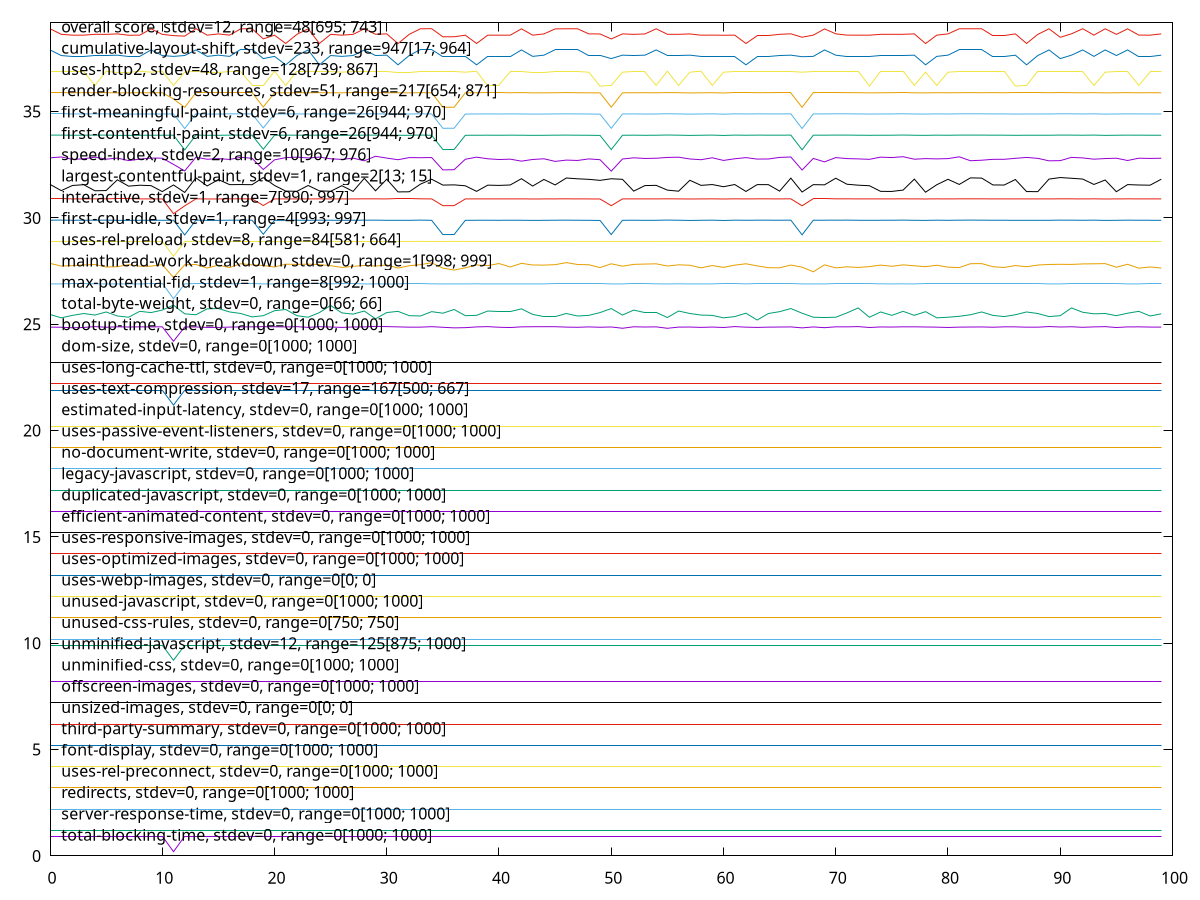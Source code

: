 $_totalBlockingTime <<EOF
0.8999999999999999
0.8999999999999999
0.8999999999999999
0.8999999999999999
0.8999999999999999
0.8999999999999999
0.8999999999999999
0.8999999999999999
0.8999999999999999
0.8999999999999999
0.8999999999999999
0.2
0.8999999999999999
0.8999999999999999
0.8999999999999999
0.8999999999999999
0.8999999999999999
0.8999999999999999
0.8999999999999999
0.8999999999999999
0.8999999999999999
0.8999999999999999
0.8999999999999999
0.8999999999999999
0.8999999999999999
0.8999999999999999
0.8999999999999999
0.8999999999999999
0.8999999999999999
0.8999999999999999
0.8999999999999999
0.8999999999999999
0.8999999999999999
0.8999999999999999
0.8999999999999999
0.8999999999999999
0.8999999999999999
0.8999999999999999
0.8999999999999999
0.8999999999999999
0.8999999999999999
0.8999999999999999
0.8999999999999999
0.8999999999999999
0.8999999999999999
0.8999999999999999
0.8999999999999999
0.8999999999999999
0.8999999999999999
0.8999999999999999
0.8999999999999999
0.8999999999999999
0.8999999999999999
0.8999999999999999
0.8999999999999999
0.8999999999999999
0.8999999999999999
0.8999999999999999
0.8999999999999999
0.8999999999999999
0.8999999999999999
0.8999999999999999
0.8999999999999999
0.8999999999999999
0.8999999999999999
0.8999999999999999
0.8999999999999999
0.8999999999999999
0.8999999999999999
0.8999999999999999
0.8999999999999999
0.8999999999999999
0.8999999999999999
0.8999999999999999
0.8999999999999999
0.8999999999999999
0.8999999999999999
0.8999999999999999
0.8999999999999999
0.8999999999999999
0.8999999999999999
0.8999999999999999
0.8999999999999999
0.8999999999999999
0.8999999999999999
0.8999999999999999
0.8999999999999999
0.8999999999999999
0.8999999999999999
0.8999999999999999
0.8999999999999999
0.8999999999999999
0.8999999999999999
0.8999999999999999
0.8999999999999999
0.8999999999999999
0.8999999999999999
0.8999999999999999
0.8999999999999999
0.8999999999999999
EOF
$_serverResponseTime <<EOF
1.2
1.2
1.2
1.2
1.2
1.2
1.2
1.2
1.2
1.2
1.2
1.2
1.2
1.2
1.2
1.2
1.2
1.2
1.2
1.2
1.2
1.2
1.2
1.2
1.2
1.2
1.2
1.2
1.2
1.2
1.2
1.2
1.2
1.2
1.2
1.2
1.2
1.2
1.2
1.2
1.2
1.2
1.2
1.2
1.2
1.2
1.2
1.2
1.2
1.2
1.2
1.2
1.2
1.2
1.2
1.2
1.2
1.2
1.2
1.2
1.2
1.2
1.2
1.2
1.2
1.2
1.2
1.2
1.2
1.2
1.2
1.2
1.2
1.2
1.2
1.2
1.2
1.2
1.2
1.2
1.2
1.2
1.2
1.2
1.2
1.2
1.2
1.2
1.2
1.2
1.2
1.2
1.2
1.2
1.2
1.2
1.2
1.2
1.2
1.2
EOF
$_redirects <<EOF
2.2
2.2
2.2
2.2
2.2
2.2
2.2
2.2
2.2
2.2
2.2
2.2
2.2
2.2
2.2
2.2
2.2
2.2
2.2
2.2
2.2
2.2
2.2
2.2
2.2
2.2
2.2
2.2
2.2
2.2
2.2
2.2
2.2
2.2
2.2
2.2
2.2
2.2
2.2
2.2
2.2
2.2
2.2
2.2
2.2
2.2
2.2
2.2
2.2
2.2
2.2
2.2
2.2
2.2
2.2
2.2
2.2
2.2
2.2
2.2
2.2
2.2
2.2
2.2
2.2
2.2
2.2
2.2
2.2
2.2
2.2
2.2
2.2
2.2
2.2
2.2
2.2
2.2
2.2
2.2
2.2
2.2
2.2
2.2
2.2
2.2
2.2
2.2
2.2
2.2
2.2
2.2
2.2
2.2
2.2
2.2
2.2
2.2
2.2
2.2
EOF
$_usesRelPreconnect <<EOF
3.2
3.2
3.2
3.2
3.2
3.2
3.2
3.2
3.2
3.2
3.2
3.2
3.2
3.2
3.2
3.2
3.2
3.2
3.2
3.2
3.2
3.2
3.2
3.2
3.2
3.2
3.2
3.2
3.2
3.2
3.2
3.2
3.2
3.2
3.2
3.2
3.2
3.2
3.2
3.2
3.2
3.2
3.2
3.2
3.2
3.2
3.2
3.2
3.2
3.2
3.2
3.2
3.2
3.2
3.2
3.2
3.2
3.2
3.2
3.2
3.2
3.2
3.2
3.2
3.2
3.2
3.2
3.2
3.2
3.2
3.2
3.2
3.2
3.2
3.2
3.2
3.2
3.2
3.2
3.2
3.2
3.2
3.2
3.2
3.2
3.2
3.2
3.2
3.2
3.2
3.2
3.2
3.2
3.2
3.2
3.2
3.2
3.2
3.2
3.2
EOF
$_fontDisplay <<EOF
4.2
4.2
4.2
4.2
4.2
4.2
4.2
4.2
4.2
4.2
4.2
4.2
4.2
4.2
4.2
4.2
4.2
4.2
4.2
4.2
4.2
4.2
4.2
4.2
4.2
4.2
4.2
4.2
4.2
4.2
4.2
4.2
4.2
4.2
4.2
4.2
4.2
4.2
4.2
4.2
4.2
4.2
4.2
4.2
4.2
4.2
4.2
4.2
4.2
4.2
4.2
4.2
4.2
4.2
4.2
4.2
4.2
4.2
4.2
4.2
4.2
4.2
4.2
4.2
4.2
4.2
4.2
4.2
4.2
4.2
4.2
4.2
4.2
4.2
4.2
4.2
4.2
4.2
4.2
4.2
4.2
4.2
4.2
4.2
4.2
4.2
4.2
4.2
4.2
4.2
4.2
4.2
4.2
4.2
4.2
4.2
4.2
4.2
4.2
4.2
EOF
$_thirdPartySummary <<EOF
5.2
5.2
5.2
5.2
5.2
5.2
5.2
5.2
5.2
5.2
5.2
5.2
5.2
5.2
5.2
5.2
5.2
5.2
5.2
5.2
5.2
5.2
5.2
5.2
5.2
5.2
5.2
5.2
5.2
5.2
5.2
5.2
5.2
5.2
5.2
5.2
5.2
5.2
5.2
5.2
5.2
5.2
5.2
5.2
5.2
5.2
5.2
5.2
5.2
5.2
5.2
5.2
5.2
5.2
5.2
5.2
5.2
5.2
5.2
5.2
5.2
5.2
5.2
5.2
5.2
5.2
5.2
5.2
5.2
5.2
5.2
5.2
5.2
5.2
5.2
5.2
5.2
5.2
5.2
5.2
5.2
5.2
5.2
5.2
5.2
5.2
5.2
5.2
5.2
5.2
5.2
5.2
5.2
5.2
5.2
5.2
5.2
5.2
5.2
5.2
EOF
$_unsizedImages <<EOF
6.2
6.2
6.2
6.2
6.2
6.2
6.2
6.2
6.2
6.2
6.2
6.2
6.2
6.2
6.2
6.2
6.2
6.2
6.2
6.2
6.2
6.2
6.2
6.2
6.2
6.2
6.2
6.2
6.2
6.2
6.2
6.2
6.2
6.2
6.2
6.2
6.2
6.2
6.2
6.2
6.2
6.2
6.2
6.2
6.2
6.2
6.2
6.2
6.2
6.2
6.2
6.2
6.2
6.2
6.2
6.2
6.2
6.2
6.2
6.2
6.2
6.2
6.2
6.2
6.2
6.2
6.2
6.2
6.2
6.2
6.2
6.2
6.2
6.2
6.2
6.2
6.2
6.2
6.2
6.2
6.2
6.2
6.2
6.2
6.2
6.2
6.2
6.2
6.2
6.2
6.2
6.2
6.2
6.2
6.2
6.2
6.2
6.2
6.2
6.2
EOF
$_offscreenImages <<EOF
7.2
7.2
7.2
7.2
7.2
7.2
7.2
7.2
7.2
7.2
7.2
7.2
7.2
7.2
7.2
7.2
7.2
7.2
7.2
7.2
7.2
7.2
7.2
7.2
7.2
7.2
7.2
7.2
7.2
7.2
7.2
7.2
7.2
7.2
7.2
7.2
7.2
7.2
7.2
7.2
7.2
7.2
7.2
7.2
7.2
7.2
7.2
7.2
7.2
7.2
7.2
7.2
7.2
7.2
7.2
7.2
7.2
7.2
7.2
7.2
7.2
7.2
7.2
7.2
7.2
7.2
7.2
7.2
7.2
7.2
7.2
7.2
7.2
7.2
7.2
7.2
7.2
7.2
7.2
7.2
7.2
7.2
7.2
7.2
7.2
7.2
7.2
7.2
7.2
7.2
7.2
7.2
7.2
7.2
7.2
7.2
7.2
7.2
7.2
7.2
EOF
$_unminifiedCss <<EOF
8.2
8.2
8.2
8.2
8.2
8.2
8.2
8.2
8.2
8.2
8.2
8.2
8.2
8.2
8.2
8.2
8.2
8.2
8.2
8.2
8.2
8.2
8.2
8.2
8.2
8.2
8.2
8.2
8.2
8.2
8.2
8.2
8.2
8.2
8.2
8.2
8.2
8.2
8.2
8.2
8.2
8.2
8.2
8.2
8.2
8.2
8.2
8.2
8.2
8.2
8.2
8.2
8.2
8.2
8.2
8.2
8.2
8.2
8.2
8.2
8.2
8.2
8.2
8.2
8.2
8.2
8.2
8.2
8.2
8.2
8.2
8.2
8.2
8.2
8.2
8.2
8.2
8.2
8.2
8.2
8.2
8.2
8.2
8.2
8.2
8.2
8.2
8.2
8.2
8.2
8.2
8.2
8.2
8.2
8.2
8.2
8.2
8.2
8.2
8.2
EOF
$_unminifiedJavascript <<EOF
9.899999999999999
9.899999999999999
9.899999999999999
9.899999999999999
9.899999999999999
9.899999999999999
9.899999999999999
9.899999999999999
9.899999999999999
9.899999999999999
9.899999999999999
9.2
9.899999999999999
9.899999999999999
9.899999999999999
9.899999999999999
9.899999999999999
9.899999999999999
9.899999999999999
9.899999999999999
9.899999999999999
9.899999999999999
9.899999999999999
9.899999999999999
9.899999999999999
9.899999999999999
9.899999999999999
9.899999999999999
9.899999999999999
9.899999999999999
9.899999999999999
9.899999999999999
9.899999999999999
9.899999999999999
9.899999999999999
9.899999999999999
9.899999999999999
9.899999999999999
9.899999999999999
9.899999999999999
9.899999999999999
9.899999999999999
9.899999999999999
9.899999999999999
9.899999999999999
9.899999999999999
9.899999999999999
9.899999999999999
9.899999999999999
9.899999999999999
9.899999999999999
9.899999999999999
9.899999999999999
9.899999999999999
9.899999999999999
9.899999999999999
9.899999999999999
9.899999999999999
9.899999999999999
9.899999999999999
9.899999999999999
9.899999999999999
9.899999999999999
9.899999999999999
9.899999999999999
9.899999999999999
9.899999999999999
9.899999999999999
9.899999999999999
9.899999999999999
9.899999999999999
9.899999999999999
9.899999999999999
9.899999999999999
9.899999999999999
9.899999999999999
9.899999999999999
9.899999999999999
9.899999999999999
9.899999999999999
9.899999999999999
9.899999999999999
9.899999999999999
9.899999999999999
9.899999999999999
9.899999999999999
9.899999999999999
9.899999999999999
9.899999999999999
9.899999999999999
9.899999999999999
9.899999999999999
9.899999999999999
9.899999999999999
9.899999999999999
9.899999999999999
9.899999999999999
9.899999999999999
9.899999999999999
9.899999999999999
EOF
$_unusedCssRules <<EOF
10.2
10.2
10.2
10.2
10.2
10.2
10.2
10.2
10.2
10.2
10.2
10.2
10.2
10.2
10.2
10.2
10.2
10.2
10.2
10.2
10.2
10.2
10.2
10.2
10.2
10.2
10.2
10.2
10.2
10.2
10.2
10.2
10.2
10.2
10.2
10.2
10.2
10.2
10.2
10.2
10.2
10.2
10.2
10.2
10.2
10.2
10.2
10.2
10.2
10.2
10.2
10.2
10.2
10.2
10.2
10.2
10.2
10.2
10.2
10.2
10.2
10.2
10.2
10.2
10.2
10.2
10.2
10.2
10.2
10.2
10.2
10.2
10.2
10.2
10.2
10.2
10.2
10.2
10.2
10.2
10.2
10.2
10.2
10.2
10.2
10.2
10.2
10.2
10.2
10.2
10.2
10.2
10.2
10.2
10.2
10.2
10.2
10.2
10.2
10.2
EOF
$_unusedJavascript <<EOF
11.2
11.2
11.2
11.2
11.2
11.2
11.2
11.2
11.2
11.2
11.2
11.2
11.2
11.2
11.2
11.2
11.2
11.2
11.2
11.2
11.2
11.2
11.2
11.2
11.2
11.2
11.2
11.2
11.2
11.2
11.2
11.2
11.2
11.2
11.2
11.2
11.2
11.2
11.2
11.2
11.2
11.2
11.2
11.2
11.2
11.2
11.2
11.2
11.2
11.2
11.2
11.2
11.2
11.2
11.2
11.2
11.2
11.2
11.2
11.2
11.2
11.2
11.2
11.2
11.2
11.2
11.2
11.2
11.2
11.2
11.2
11.2
11.2
11.2
11.2
11.2
11.2
11.2
11.2
11.2
11.2
11.2
11.2
11.2
11.2
11.2
11.2
11.2
11.2
11.2
11.2
11.2
11.2
11.2
11.2
11.2
11.2
11.2
11.2
11.2
EOF
$_usesWebpImages <<EOF
12.2
12.2
12.2
12.2
12.2
12.2
12.2
12.2
12.2
12.2
12.2
12.2
12.2
12.2
12.2
12.2
12.2
12.2
12.2
12.2
12.2
12.2
12.2
12.2
12.2
12.2
12.2
12.2
12.2
12.2
12.2
12.2
12.2
12.2
12.2
12.2
12.2
12.2
12.2
12.2
12.2
12.2
12.2
12.2
12.2
12.2
12.2
12.2
12.2
12.2
12.2
12.2
12.2
12.2
12.2
12.2
12.2
12.2
12.2
12.2
12.2
12.2
12.2
12.2
12.2
12.2
12.2
12.2
12.2
12.2
12.2
12.2
12.2
12.2
12.2
12.2
12.2
12.2
12.2
12.2
12.2
12.2
12.2
12.2
12.2
12.2
12.2
12.2
12.2
12.2
12.2
12.2
12.2
12.2
12.2
12.2
12.2
12.2
12.2
12.2
EOF
$_usesOptimizedImages <<EOF
13.2
13.2
13.2
13.2
13.2
13.2
13.2
13.2
13.2
13.2
13.2
13.2
13.2
13.2
13.2
13.2
13.2
13.2
13.2
13.2
13.2
13.2
13.2
13.2
13.2
13.2
13.2
13.2
13.2
13.2
13.2
13.2
13.2
13.2
13.2
13.2
13.2
13.2
13.2
13.2
13.2
13.2
13.2
13.2
13.2
13.2
13.2
13.2
13.2
13.2
13.2
13.2
13.2
13.2
13.2
13.2
13.2
13.2
13.2
13.2
13.2
13.2
13.2
13.2
13.2
13.2
13.2
13.2
13.2
13.2
13.2
13.2
13.2
13.2
13.2
13.2
13.2
13.2
13.2
13.2
13.2
13.2
13.2
13.2
13.2
13.2
13.2
13.2
13.2
13.2
13.2
13.2
13.2
13.2
13.2
13.2
13.2
13.2
13.2
13.2
EOF
$_usesResponsiveImages <<EOF
14.2
14.2
14.2
14.2
14.2
14.2
14.2
14.2
14.2
14.2
14.2
14.2
14.2
14.2
14.2
14.2
14.2
14.2
14.2
14.2
14.2
14.2
14.2
14.2
14.2
14.2
14.2
14.2
14.2
14.2
14.2
14.2
14.2
14.2
14.2
14.2
14.2
14.2
14.2
14.2
14.2
14.2
14.2
14.2
14.2
14.2
14.2
14.2
14.2
14.2
14.2
14.2
14.2
14.2
14.2
14.2
14.2
14.2
14.2
14.2
14.2
14.2
14.2
14.2
14.2
14.2
14.2
14.2
14.2
14.2
14.2
14.2
14.2
14.2
14.2
14.2
14.2
14.2
14.2
14.2
14.2
14.2
14.2
14.2
14.2
14.2
14.2
14.2
14.2
14.2
14.2
14.2
14.2
14.2
14.2
14.2
14.2
14.2
14.2
14.2
EOF
$_efficientAnimatedContent <<EOF
15.2
15.2
15.2
15.2
15.2
15.2
15.2
15.2
15.2
15.2
15.2
15.2
15.2
15.2
15.2
15.2
15.2
15.2
15.2
15.2
15.2
15.2
15.2
15.2
15.2
15.2
15.2
15.2
15.2
15.2
15.2
15.2
15.2
15.2
15.2
15.2
15.2
15.2
15.2
15.2
15.2
15.2
15.2
15.2
15.2
15.2
15.2
15.2
15.2
15.2
15.2
15.2
15.2
15.2
15.2
15.2
15.2
15.2
15.2
15.2
15.2
15.2
15.2
15.2
15.2
15.2
15.2
15.2
15.2
15.2
15.2
15.2
15.2
15.2
15.2
15.2
15.2
15.2
15.2
15.2
15.2
15.2
15.2
15.2
15.2
15.2
15.2
15.2
15.2
15.2
15.2
15.2
15.2
15.2
15.2
15.2
15.2
15.2
15.2
15.2
EOF
$_duplicatedJavascript <<EOF
16.2
16.2
16.2
16.2
16.2
16.2
16.2
16.2
16.2
16.2
16.2
16.2
16.2
16.2
16.2
16.2
16.2
16.2
16.2
16.2
16.2
16.2
16.2
16.2
16.2
16.2
16.2
16.2
16.2
16.2
16.2
16.2
16.2
16.2
16.2
16.2
16.2
16.2
16.2
16.2
16.2
16.2
16.2
16.2
16.2
16.2
16.2
16.2
16.2
16.2
16.2
16.2
16.2
16.2
16.2
16.2
16.2
16.2
16.2
16.2
16.2
16.2
16.2
16.2
16.2
16.2
16.2
16.2
16.2
16.2
16.2
16.2
16.2
16.2
16.2
16.2
16.2
16.2
16.2
16.2
16.2
16.2
16.2
16.2
16.2
16.2
16.2
16.2
16.2
16.2
16.2
16.2
16.2
16.2
16.2
16.2
16.2
16.2
16.2
16.2
EOF
$_legacyJavascript <<EOF
17.2
17.2
17.2
17.2
17.2
17.2
17.2
17.2
17.2
17.2
17.2
17.2
17.2
17.2
17.2
17.2
17.2
17.2
17.2
17.2
17.2
17.2
17.2
17.2
17.2
17.2
17.2
17.2
17.2
17.2
17.2
17.2
17.2
17.2
17.2
17.2
17.2
17.2
17.2
17.2
17.2
17.2
17.2
17.2
17.2
17.2
17.2
17.2
17.2
17.2
17.2
17.2
17.2
17.2
17.2
17.2
17.2
17.2
17.2
17.2
17.2
17.2
17.2
17.2
17.2
17.2
17.2
17.2
17.2
17.2
17.2
17.2
17.2
17.2
17.2
17.2
17.2
17.2
17.2
17.2
17.2
17.2
17.2
17.2
17.2
17.2
17.2
17.2
17.2
17.2
17.2
17.2
17.2
17.2
17.2
17.2
17.2
17.2
17.2
17.2
EOF
$_noDocumentWrite <<EOF
18.2
18.2
18.2
18.2
18.2
18.2
18.2
18.2
18.2
18.2
18.2
18.2
18.2
18.2
18.2
18.2
18.2
18.2
18.2
18.2
18.2
18.2
18.2
18.2
18.2
18.2
18.2
18.2
18.2
18.2
18.2
18.2
18.2
18.2
18.2
18.2
18.2
18.2
18.2
18.2
18.2
18.2
18.2
18.2
18.2
18.2
18.2
18.2
18.2
18.2
18.2
18.2
18.2
18.2
18.2
18.2
18.2
18.2
18.2
18.2
18.2
18.2
18.2
18.2
18.2
18.2
18.2
18.2
18.2
18.2
18.2
18.2
18.2
18.2
18.2
18.2
18.2
18.2
18.2
18.2
18.2
18.2
18.2
18.2
18.2
18.2
18.2
18.2
18.2
18.2
18.2
18.2
18.2
18.2
18.2
18.2
18.2
18.2
18.2
18.2
EOF
$_usesPassiveEventListeners <<EOF
19.2
19.2
19.2
19.2
19.2
19.2
19.2
19.2
19.2
19.2
19.2
19.2
19.2
19.2
19.2
19.2
19.2
19.2
19.2
19.2
19.2
19.2
19.2
19.2
19.2
19.2
19.2
19.2
19.2
19.2
19.2
19.2
19.2
19.2
19.2
19.2
19.2
19.2
19.2
19.2
19.2
19.2
19.2
19.2
19.2
19.2
19.2
19.2
19.2
19.2
19.2
19.2
19.2
19.2
19.2
19.2
19.2
19.2
19.2
19.2
19.2
19.2
19.2
19.2
19.2
19.2
19.2
19.2
19.2
19.2
19.2
19.2
19.2
19.2
19.2
19.2
19.2
19.2
19.2
19.2
19.2
19.2
19.2
19.2
19.2
19.2
19.2
19.2
19.2
19.2
19.2
19.2
19.2
19.2
19.2
19.2
19.2
19.2
19.2
19.2
EOF
$_estimatedInputLatency <<EOF
20.2
20.2
20.2
20.2
20.2
20.2
20.2
20.2
20.2
20.2
20.2
20.2
20.2
20.2
20.2
20.2
20.2
20.2
20.2
20.2
20.2
20.2
20.2
20.2
20.2
20.2
20.2
20.2
20.2
20.2
20.2
20.2
20.2
20.2
20.2
20.2
20.2
20.2
20.2
20.2
20.2
20.2
20.2
20.2
20.2
20.2
20.2
20.2
20.2
20.2
20.2
20.2
20.2
20.2
20.2
20.2
20.2
20.2
20.2
20.2
20.2
20.2
20.2
20.2
20.2
20.2
20.2
20.2
20.2
20.2
20.2
20.2
20.2
20.2
20.2
20.2
20.2
20.2
20.2
20.2
20.2
20.2
20.2
20.2
20.2
20.2
20.2
20.2
20.2
20.2
20.2
20.2
20.2
20.2
20.2
20.2
20.2
20.2
20.2
20.2
EOF
$_usesTextCompression <<EOF
21.9
21.9
21.9
21.9
21.9
21.9
21.9
21.9
21.9
21.9
21.9
21.2
21.9
21.9
21.9
21.9
21.9
21.9
21.9
21.9
21.9
21.9
21.9
21.9
21.9
21.9
21.9
21.9
21.9
21.9
21.9
21.9
21.9
21.9
21.9
21.9
21.9
21.9
21.9
21.9
21.9
21.9
21.9
21.9
21.9
21.9
21.9
21.9
21.9
21.9
21.9
21.9
21.9
21.9
21.9
21.9
21.9
21.9
21.9
21.9
21.9
21.9
21.9
21.9
21.9
21.9
21.9
21.9
21.9
21.9
21.9
21.9
21.9
21.9
21.9
21.9
21.9
21.9
21.9
21.9
21.9
21.9
21.9
21.9
21.9
21.9
21.9
21.9
21.9
21.9
21.9
21.9
21.9
21.9
21.9
21.9
21.9
21.9
21.9
21.9
EOF
$_usesLongCacheTtl <<EOF
22.2
22.2
22.2
22.2
22.2
22.2
22.2
22.2
22.2
22.2
22.2
22.2
22.2
22.2
22.2
22.2
22.2
22.2
22.2
22.2
22.2
22.2
22.2
22.2
22.2
22.2
22.2
22.2
22.2
22.2
22.2
22.2
22.2
22.2
22.2
22.2
22.2
22.2
22.2
22.2
22.2
22.2
22.2
22.2
22.2
22.2
22.2
22.2
22.2
22.2
22.2
22.2
22.2
22.2
22.2
22.2
22.2
22.2
22.2
22.2
22.2
22.2
22.2
22.2
22.2
22.2
22.2
22.2
22.2
22.2
22.2
22.2
22.2
22.2
22.2
22.2
22.2
22.2
22.2
22.2
22.2
22.2
22.2
22.2
22.2
22.2
22.2
22.2
22.2
22.2
22.2
22.2
22.2
22.2
22.2
22.2
22.2
22.2
22.2
22.2
EOF
$_domSize <<EOF
23.2
23.2
23.2
23.2
23.2
23.2
23.2
23.2
23.2
23.2
23.2
23.2
23.2
23.2
23.2
23.2
23.2
23.2
23.2
23.2
23.2
23.2
23.2
23.2
23.2
23.2
23.2
23.2
23.2
23.2
23.2
23.2
23.2
23.2
23.2
23.2
23.2
23.2
23.2
23.2
23.2
23.2
23.2
23.2
23.2
23.2
23.2
23.2
23.2
23.2
23.2
23.2
23.2
23.2
23.2
23.2
23.2
23.2
23.2
23.2
23.2
23.2
23.2
23.2
23.2
23.2
23.2
23.2
23.2
23.2
23.2
23.2
23.2
23.2
23.2
23.2
23.2
23.2
23.2
23.2
23.2
23.2
23.2
23.2
23.2
23.2
23.2
23.2
23.2
23.2
23.2
23.2
23.2
23.2
23.2
23.2
23.2
23.2
23.2
23.2
EOF
$_bootupTime <<EOF
24.86586456685401
24.858964088680345
24.836323873011356
24.84908410490338
24.89108997423771
24.85950352286542
24.880473188932015
24.871333670607846
24.87894276104756
24.876007005758
24.880599628316336
24.2
24.874808150250324
24.874068522144444
24.851154825572287
24.850164939126064
24.86781343441942
24.875475930165365
24.880473188932015
24.885880367268495
24.881979452769684
24.874741132743598
24.88846681712882
24.853112296133425
24.88594000379593
24.87167944387826
24.85270692884049
24.871955254051024
24.876995277017283
24.9
24.890073237433775
24.877518378687004
24.862764793580716
24.865280574761723
24.886593370292736
24.85880952379073
24.831020995371826
24.84117877855179
24.875741817564645
24.88887127694172
24.860422683250686
24.846130008741014
24.87939164912767
24.884437038340025
24.887535139044733
24.885701217533384
24.866010095197723
24.85849979894262
24.875940774592287
24.85950352286542
24.872778372445215
24.813541633529272
24.881854847472642
24.870917256286308
24.878103582169498
24.811424093691432
24.86680715382571
24.86986907859335
24.853031324261597
24.869235249482838
24.84833065419765
24.890808791443106
24.8648406020885
24.852544424031894
24.86513410705929
24.870079533201743
24.876271496870675
24.830926296536216
24.874472616415037
24.839935626542157
24.880409903357233
24.878297876407462
24.890413529694808
24.84874976333109
24.873865879940276
24.869517409890587
24.88034657952802
24.880852007652173
24.8717484633667
24.864546340530143
24.84925096221574
24.866155436519787
24.86986907859335
24.874270769052863
24.861107441755856
24.878685317250557
24.87836255614361
24.863212757178825
24.8635104446337
24.892812137563965
24.871402915372357
24.88272362252622
24.857643975138046
24.877060815352806
24.888176746555533
24.84791022953695
24.876798400605455
24.878168389420406
24.868526645717772
24.8662280370477
EOF
$_totalByteWeight <<EOF
25.462496561636073
25.302081505925464
25.418746848188395
25.506246389711563
25.433330073260578
25.579163024536715
25.389580436209584
25.33124776507156
25.608329767598427
25.549996332401754
25.666663406580795
25.9
25.491663100964548
25.44791331108084
25.72499724928328
25.739580741789762
25.579163024536715
25.506246389711563
25.345830913747058
25.404163635811834
25.637496561626236
25.695830302462106
25.404163635811834
25.33124776507156
25.549996332401754
25.88541636739577
25.53541300544984
25.477079824939384
25.622913158251404
25.258332212679225
25.549996332401754
25.608329767598427
25.404163635811834
25.389580436209584
25.59374638969353
25.52082969120666
25.695830302462106
25.404163635811834
25.418746848188395
25.622913158251404
25.608329767598427
25.608329767598427
25.72499724928328
25.462496561636073
25.37499724931607
25.37499724931607
25.506246389711563
25.389580436209584
25.418746848188395
25.549996332401754
25.739580741789762
25.433330073260578
25.666663406580795
25.53541300544984
25.53541300544984
25.316664629117913
25.622913158251404
25.506246389711563
25.433330073260578
25.418746848188395
25.302081505925464
25.360414075170638
25.52082969120666
25.2
25.506246389711563
25.59374638969353
25.739580741789762
25.52082969120666
25.33124776507156
25.316664629117913
25.33124776507156
25.53541300544984
25.76874776504697
25.33124776507156
25.579163024536715
25.418746848188395
25.608329767598427
25.418746848188395
25.59374638969353
25.302081505925464
25.33124776507156
25.37499724931607
25.44791331108084
25.579163024536715
25.418746848188395
25.360414075170638
25.44791331108084
25.579163024536715
25.506246389711563
25.360414075170638
25.404163635811834
25.76874776504697
25.564579672114867
25.491663100964548
25.506246389711563
25.404163635811834
25.52082969120666
25.608329767598427
25.389580436209584
25.491663100964548
EOF
$_maxPotentialFid <<EOF
26.899602829892878
26.89982896294334
26.899602829892878
26.899602829892878
26.9
26.899602829892878
26.89982896294334
26.899308283899853
26.899602829892878
26.89982896294334
26.89982896294334
26.2
26.899308283899853
26.89982896294334
26.89982896294334
26.89982896294334
26.899602829892878
26.89982896294334
26.89982896294334
26.897847894369026
26.899602829892878
26.9
26.9
26.89982896294334
26.89982896294334
26.899602829892878
26.89982896294334
26.89982896294334
26.897847894369026
26.9
26.89982896294334
26.899602829892878
26.89982896294334
26.89982896294334
26.9
26.89982896294334
26.899308283899853
26.89982896294334
26.9
26.899602829892878
26.89982896294334
26.899602829892878
26.897847894369026
26.89982896294334
26.899602829892878
26.897847894369026
26.897847894369026
26.897847894369026
26.89982896294334
26.89982896294334
26.897847894369026
26.899602829892878
26.89982896294334
26.89982896294334
26.9
26.89982896294334
26.9
26.89982896294334
26.899308283899853
26.89982896294334
26.899602829892878
26.899602829892878
26.89982896294334
26.899602829892878
26.899602829892878
26.89982896294334
26.89982896294334
26.899602829892878
26.89982896294334
26.897101373293626
26.89982896294334
26.89982896294334
26.89982896294334
26.89982896294334
26.9
26.89982896294334
26.9
26.899308283899853
26.899602829892878
26.899602829892878
26.89982896294334
26.89982896294334
26.897847894369026
26.897847894369026
26.899602829892878
26.899602829892878
26.89982896294334
26.89982896294334
26.89982896294334
26.897847894369026
26.89844979999965
26.89982896294334
26.89982896294334
26.89982896294334
26.89982896294334
26.89982896294334
26.897847894369026
26.899602829892878
26.89982896294334
26.89982896294334
EOF
$_mainthreadWorkBreakdown <<EOF
27.863675773883237
27.736978826184885
27.757355200349316
27.789363644531825
27.81087893240264
27.692724987764713
27.7061661313439
27.806179259267832
27.731982071235453
27.733316623837666
27.80686917727497
27.2
27.797275910273022
27.810862617216124
27.6448277906244
27.78036548182461
27.669142105053417
27.8477552640675
27.79472152401858
27.762232655457858
27.693706427980178
27.827096957972365
27.814247170675937
27.827255905058557
27.80612995101413
27.754504758840014
27.673885938619122
27.72405368663636
27.767233257676548
27.73605132936072
27.79178762505852
27.64073789958261
27.752692964007952
27.80450065293684
27.890145013279476
27.641352616339777
27.5508758286921
27.655330987936804
27.78880690038562
27.757690833609555
27.85641404591352
27.694686658454057
27.86483980069609
27.787083106822685
27.782975463082686
27.802520207294545
27.9
27.81071576169073
27.799255783644067
27.665805180600984
27.844181275267392
27.73112156801612
27.81709691798117
27.831342524301878
27.842386125189485
27.739283405039924
27.794821883542607
27.7754079385218
27.65518991173836
27.7613898805323
27.675933144743272
27.779715686298328
27.84482990126551
27.746584476352123
27.66021381529254
27.655733933471932
27.78554144789359
27.685762685003482
27.466930160461274
27.7951061523414
27.650541480367473
27.702827337582534
27.672228696717525
27.71095948130294
27.781697321026257
27.727411883587482
27.793348407763414
27.75158942728191
27.706525715589677
27.775958650141494
27.686558668373873
27.666521363889352
27.84780133728923
27.853212580551574
27.706979689738972
27.66997424426333
27.761846509162286
27.705654857238343
27.784132219112514
27.81343522698142
27.820367836773986
27.814604095308347
27.83768694712229
27.843872155090114
27.852329436894355
27.68239535404258
27.82067310632104
27.63823356066465
27.69491712521033
27.64635651898431
EOF
$_usesRelPreload <<EOF
28.9
28.9
28.895364238410597
28.9
28.9
28.9
28.895364238410597
28.895364238410597
28.895364238410597
28.895364238410597
28.895364238410597
28.2
28.89072847682119
28.9
28.895364238410597
28.895364238410597
28.9
28.9
28.9
28.9
28.895364238410597
28.895364238410597
28.895364238410597
28.895364238410597
28.9
28.895364238410597
28.895364238410597
28.895364238410597
28.9
28.9
28.895364238410597
28.895364238410597
28.895364238410597
28.9
28.895364238410597
28.895364238410597
28.9
28.895364238410597
28.895364238410597
28.895364238410597
28.895364238410597
28.895364238410597
28.895364238410597
28.895364238410597
28.895364238410597
28.895364238410597
28.9
28.895364238410597
28.895364238410597
28.89072847682119
28.895364238410597
28.895364238410597
28.895364238410597
28.895364238410597
28.895364238410597
28.9
28.895364238410597
28.89072847682119
28.895364238410597
28.9
28.89072847682119
28.9
28.895364238410597
28.9
28.9
28.895364238410597
28.9
28.895364238410597
28.9
28.9
28.9
28.9
28.895364238410597
28.895364238410597
28.895364238410597
28.895364238410597
28.9
28.895364238410597
28.895364238410597
28.9
28.895364238410597
28.9
28.9
28.9
28.895364238410597
28.895364238410597
28.895364238410597
28.895364238410597
28.895364238410597
28.895364238410597
28.9
28.9
28.895364238410597
28.9
28.89072847682119
28.895364238410597
28.9
28.895364238410597
28.895364238410597
28.895364238410597
EOF
$_firstCpuIdle <<EOF
29.89686289717205
29.89700628913187
29.889506124575416
29.89306202106076
29.895052123564657
29.897480238908265
29.885484453065548
29.885116354058095
29.891012516005667
29.888468679268414
29.889806437544568
29.89270909002506
29.2
29.897358025802035
29.8863890020672
29.887064456095775
29.89497273429171
29.895400996144115
29.89200561894188
29.23337102530553
29.889517541976
29.89280225754798
29.89248815769301
29.889536863371557
29.89438405404799
29.891792599144658
29.888024918453137
29.891799167896174
29.89486541567956
29.895700253904998
29.889436299348567
29.888253205687867
29.888332805519052
29.89802627720557
29.889144638427993
29.217343989537262
29.220615425270044
29.887448422329765
29.891209523282328
29.891836389831525
29.89005178772872
29.892796134185215
29.89070080212771
29.885527696220674
29.887928130314858
29.893064207273877
29.895706355619268
29.891803547034716
29.88854122408291
29.882223733046605
29.217194641142658
29.88873200858578
29.892798321105722
29.888035696432716
29.89038304842901
29.9
29.89230174089275
29.88254041494816
29.89029443276073
29.895600658777116
29.881316429689413
29.895691755012855
29.8905927050438
29.895021590139716
29.893993258126358
29.892762017471956
29.895901804309467
29.205717410757693
29.893414800564763
29.893674588927283
29.895405792105908
29.8975128549684
29.890774905129664
29.887850691665697
29.89097153082384
29.8916769805411
29.89849398791039
29.889834092461268
29.885474303836247
29.89442028602201
29.888824307884285
29.896235070555637
29.897465887428485
29.89605821676179
29.89186485252914
29.89234244112286
29.887481438651204
29.889648830748623
29.889419610685295
29.889674734765364
29.89729234500184
29.895145025412308
29.890326897030494
29.896103522857278
29.884477753445005
29.889941630560234
29.89488483004753
29.89264391022298
29.890856454585126
29.88921668472749
EOF
$_interactive <<EOF
30.89846311487441
30.898533348864678
30.89486159687876
30.896601936289713
30.89757631002475
30.89876550139301
30.892894313500435
30.892714303958712
30.895598756858114
30.894354006117855
30.89500854438342
30.2
30.56881147825443
30.89870563688037
30.893336698543624
30.893667076216712
30.897537435143246
30.897747148982614
30.896084819717178
30.584202770855008
30.894867183468786
30.896474773195887
30.896321016668015
30.894876637542133
30.897249186864563
30.895980554045362
30.89413690922082
30.895983769171877
30.897484884660233
30.897893698676395
30.8948274312426
30.894248590382112
30.89428753249791
30.899032983585172
30.894684724436008
30.576807057460375
30.57831609977262
30.893854895068937
30.895695174556987
30.896001987792307
30.895128602270685
30.896471775655826
30.895446205697727
30.892915461064703
30.894089560219783
30.896603006534814
30.89789668681344
30.89598591257691
30.894389497777624
30.891300052324166
30.576738173221734
30.894482838427678
30.896472846208123
30.894142181874173
30.8952907053747
30.9
30.896229766019296
30.89145485658215
30.895247340396402
30.897844925215903
30.890856569926584
30.897889536595425
30.89539330506275
30.897561358542887
30.897057845885353
30.896455074712822
30.897992403454783
30.571446311537343
30.89677464114831
30.89690182711239
30.897749497568164
30.898781478120366
30.895482470734326
30.894051677486694
30.895578698550484
30.89592396409443
30.899262112340082
30.895022076639464
30.892889350155325
30.897266927236966
30.894527996407422
30.89815561913203
30.898758471453387
30.898069004829246
30.896015919185537
30.8962496885009
30.893871045612443
30.89493142433411
30.894819265491382
30.89494409955586
30.898673464406667
30.897621802206235
30.895263227055928
30.898091193328163
30.892402033705146
30.895074698259684
30.897494391196076
30.896397259008058
30.89552238039242
30.89471997545038
EOF
$_largestContentfulPaint <<EOF
31.580275854190063
31.2844605037611
31.5263579864847
31.562982689546402
31.277383026765815
31.288209489415905
31.79222185105044
31.495029037433586
31.538484880251346
31.51881674825131
31.240408058450726
31.5503186305084
31.2
31.883435681734117
31.50421956760516
31.804001054205564
31.566038978197664
31.569890280194304
31.56381656252958
31.9
31.527225379523053
31.26152253828619
31.25337617175783
31.526905553653958
31.27234869732033
31.254452678145206
31.516239570421877
31.24840611836152
31.863880644824437
31.276801409940614
31.822161451550038
31.224457851094076
31.229962772386138
31.588899360718994
31.820207704284602
31.544794218133624
31.555473159371854
31.512154114252827
31.250058230159492
31.542784461111015
31.529898695421284
31.550107683553247
31.845863549738485
31.49863180134538
31.811044798453892
31.552171883519208
31.87871038275879
31.84089367863221
31.81524148829526
31.767498243243516
31.841922694345428
31.816881070727337
31.26145669972874
31.5217101514614
31.53291209010051
31.30876370481571
31.257757275132057
31.76982859710454
31.53221183217343
31.570523363408928
31.468158250060497
31.5711843862567
31.245727234682413
31.56721029234684
31.565345018297375
31.26098860179796
31.872241660497952
31.218356424015898
31.565436613113473
31.556692899131058
31.867789449846445
31.585123498787965
31.54080436501626
31.514592012009448
31.24869767788443
31.247393399118543
31.31006382721538
31.82556061182775
31.210128107031885
31.561492614669813
31.817782898794505
31.575331282324807
31.884490551707703
31.873175656725667
31.552402577227973
31.54687929767652
31.806826971550123
31.239636632027178
31.23752611283635
31.82737821541962
31.8994925429233
31.865629214822814
31.82870372610126
31.574537285734166
31.784354035326647
31.233531508685015
31.567946854483793
31.549074462685358
31.54012316979984
31.820807122352996
EOF
$_speedIndex <<EOF
32.82520724631466
32.867648557317544
32.754554393364565
32.78086352477146
32.85965514586355
32.762379380752776
32.814268575582986
32.69828314778678
32.766570959088725
32.813187530225036
32.81205415308333
32.519408257767324
32.20943665338269
32.85560600151436
32.760005080004326
32.78894284866042
32.75086683718911
32.85250085873755
32.80418589535052
32.27750340427216
32.731108895736405
32.83543776984557
32.8592999525084
32.8197874291911
32.86027340649586
32.78198441866279
32.75307314567437
32.812383290871146
32.68735963133247
32.900000000000006
32.81512530375139
32.738341866826225
32.83724971435684
32.83301061402647
32.840201901228
32.25897531937677
32.26864065589449
32.75930783248726
32.858803439776686
32.78180170016336
32.74771668487615
32.76429223843535
32.67124448356395
32.750045265987715
32.78187990879906
32.66006383335351
32.71969956174278
32.7033166138464
32.77659955705823
32.73824714876935
32.2
32.77246755239644
32.82712446752599
32.79670591814017
32.80766098782059
32.84442617107221
32.857115590903966
32.77361499767561
32.73841017927478
32.82945062449701
32.70464796513842
32.78243304886953
32.83645966457963
32.767825249610496
32.77219286349432
32.846894683846514
32.86629703525754
32.25372602245245
32.79822998443765
32.636790889043
32.837877380757355
32.791145688267285
32.77671584917195
32.756441244606734
32.859243796994484
32.83853762010535
32.87966412005944
32.76179643882493
32.78936911513456
32.77700212358306
32.78997220390084
32.87446109370417
32.690616649117324
32.714967137169616
32.75583893177664
32.75749314811944
32.803198289823264
32.845546532083176
32.80171097884353
32.68574365484605
32.69478396881946
32.84835481515232
32.822138691453176
32.76319559911905
32.79247007956882
32.809100570348704
32.70117434419863
32.80932215186987
32.798479641687585
32.807342755099114
EOF
$_firstContentfulPaint <<EOF
33.896551556489015
33.89670909803684
33.88847922528233
33.892378447256526
33.894562768271825
33.89722987142055
33.88407494919468
33.88367213136186
33.89013048201283
33.88734250503335
33.888808350746864
33.89199122840947
33.2
33.89709557620567
33.8850650283394
33.88580454867449
33.89447560266272
33.89494584177671
33.891219553518205
33.23088681001938
33.88849173746983
33.89209344275961
33.891748855960074
33.888512911658246
33.89382933412771
33.890985917388974
33.886856402610164
33.890993121618436
33.89435777575691
33.895274473167575
33.88840270574319
33.88710646278732
33.88719365903803
33.89782996067107
33.88808310228179
33.216027991024056
33.21905721658837
33.88622500950595
33.890346497710695
33.89103394480549
33.889077265233915
33.89208672470108
33.889788721841185
33.88412227431347
33.8867503891477
33.892380846009544
33.89528117414682
33.89099792441514
33.88742197872364
33.88050842798487
33.21588974583301
33.88763099474336
33.892089124011825
33.88686820810479
33.88944037710579
33.900000000000006
33.89154436281657
33.88085463687093
33.889343236897375
33.89516509853364
33.87951673393117
33.895265139600895
33.8896702137077
33.8945292437564
33.893400380247314
33.8920492948596
33.89549582578685
33.20527768939667
33.892765546628006
33.89305063820661
33.89495110821948
33.89726571289227
33.88986996438088
33.886665571977765
33.89008554416635
33.890859116192246
33.89834405867906
33.88883866061453
33.88406384202336
33.89386910676421
33.88773211911041
33.895861868901044
33.89721410084638
33.89566761624343
33.8910651616422
33.89158900852706
33.886261166472075
33.8886356187058
33.88838441736739
33.888664008047584
33.89702340447155
33.89466477305613
33.88937882378367
33.895717378423996
33.88297341766292
33.88895652539565
33.89437909079579
33.89191972140435
33.889959373187324
33.888162048013825
EOF
$_firstMeaningfulPaint <<EOF
34.896551556489015
34.89670909803684
34.88847922528233
34.892378447256526
34.894562768271825
34.89722987142055
34.88407494919468
34.88367213136186
34.89013048201283
34.88734250503335
34.888808350746864
34.89199122840947
34.2
34.89709557620567
34.8850650283394
34.88580454867449
34.89447560266272
34.89494584177671
34.891219553518205
34.23088681001938
34.88849173746983
34.89209344275961
34.891748855960074
34.888512911658246
34.89382933412771
34.890985917388974
34.886856402610164
34.890993121618436
34.89435777575691
34.895274473167575
34.88840270574319
34.88710646278732
34.88719365903803
34.89782996067107
34.88808310228179
34.216027991024056
34.21905721658837
34.88622500950595
34.890346497710695
34.89103394480549
34.889077265233915
34.89208672470108
34.889788721841185
34.88412227431347
34.8867503891477
34.892380846009544
34.89528117414682
34.89099792441514
34.88742197872364
34.88050842798487
34.21588974583301
34.88763099474336
34.892089124011825
34.88686820810479
34.88944037710579
34.900000000000006
34.89154436281657
34.88085463687093
34.889343236897375
34.89516509853364
34.87951673393117
34.895265139600895
34.8896702137077
34.8945292437564
34.893400380247314
34.8920492948596
34.89549582578685
34.20527768939667
34.892765546628006
34.89305063820661
34.89495110821948
34.89726571289227
34.88986996438088
34.886665571977765
34.89008554416635
34.890859116192246
34.89834405867906
34.88883866061453
34.88406384202336
34.89386910676421
34.88773211911041
34.895861868901044
34.89721410084638
34.89566761624343
34.8910651616422
34.89158900852706
34.886261166472075
34.8886356187058
34.88838441736739
34.888664008047584
34.89702340447155
34.89466477305613
34.88937882378367
34.895717378423996
34.88297341766292
34.88895652539565
34.89437909079579
34.89191972140435
34.889959373187324
34.888162048013825
EOF
$_renderBlockingResources <<EOF
35.89193341869399
35.89193341869399
35.88386683738797
35.89462227912932
35.889244558258646
35.89193341869399
35.88117797695263
35.88386683738797
35.889244558258646
35.88386683738797
35.886555697823304
35.59615877080666
35.2
35.89193341869399
35.88386683738797
35.88386683738797
35.889244558258646
35.889244558258646
35.897311139564664
35.21434058898848
35.88386683738797
35.886555697823304
35.889244558258646
35.886555697823304
35.889244558258646
35.886555697823304
35.88386683738797
35.889244558258646
35.889244558258646
35.89193341869399
35.88386683738797
35.886555697823304
35.88386683738797
35.889244558258646
35.88386683738797
35.20537772087068
35.20717029449424
35.88386683738797
35.886555697823304
35.88386683738797
35.88386683738797
35.886555697823304
35.89462227912932
35.88117797695263
35.88386683738797
35.886555697823304
35.89462227912932
35.886555697823304
35.88386683738797
35.88117797695263
35.20717029449424
35.88386683738797
35.886555697823304
35.889244558258646
35.88386683738797
35.89462227912932
35.889244558258646
35.87848911651729
35.88386683738797
35.889244558258646
35.87580025608195
35.886555697823304
35.886555697823304
35.889244558258646
35.89193341869399
35.889244558258646
35.889244558258646
35.201792573623564
35.89462227912932
35.889244558258646
35.889244558258646
35.89193341869399
35.889244558258646
35.88117797695263
35.886555697823304
35.889244558258646
35.900000000000006
35.88386683738797
35.88117797695263
35.889244558258646
35.886555697823304
35.889244558258646
35.89193341869399
35.889244558258646
35.89193341869399
35.886555697823304
35.88386683738797
35.88386683738797
35.88386683738797
35.889244558258646
35.897311139564664
35.889244558258646
35.88386683738797
35.89193341869399
35.88117797695263
35.886555697823304
35.89193341869399
35.88386683738797
35.889244558258646
35.88386683738797
EOF
$_usesHttp2 <<EOF
36.900000000000006
36.900000000000006
36.900000000000006
36.900000000000006
36.2304347826087
36.900000000000006
36.85434782608696
36.85434782608696
36.900000000000006
36.85434782608696
36.900000000000006
36.2304347826087
36.85434782608696
36.900000000000006
36.85434782608696
36.85434782608696
36.900000000000006
36.900000000000006
36.2304347826087
36.2304347826087
36.900000000000006
36.2304347826087
36.900000000000006
36.900000000000006
36.900000000000006
36.900000000000006
36.85434782608696
36.900000000000006
36.900000000000006
36.900000000000006
36.900000000000006
36.85434782608696
36.85434782608696
36.900000000000006
36.900000000000006
36.900000000000006
36.900000000000006
36.85434782608696
36.900000000000006
36.2304347826087
36.2304347826087
36.900000000000006
36.900000000000006
36.85434782608696
36.85434782608696
36.900000000000006
36.900000000000006
36.900000000000006
36.85434782608696
36.2
36.2304347826087
36.85434782608696
36.900000000000006
36.900000000000006
36.2304347826087
36.900000000000006
36.2304347826087
36.85434782608696
36.900000000000006
36.2304347826087
36.85434782608696
36.900000000000006
36.900000000000006
36.900000000000006
36.900000000000006
36.900000000000006
36.900000000000006
36.85434782608696
36.900000000000006
36.900000000000006
36.900000000000006
36.900000000000006
36.900000000000006
36.2
36.900000000000006
36.900000000000006
36.900000000000006
36.2304347826087
36.85434782608696
36.2304347826087
36.85434782608696
36.900000000000006
36.900000000000006
36.900000000000006
36.900000000000006
36.900000000000006
36.2
36.2304347826087
36.900000000000006
36.900000000000006
36.900000000000006
36.900000000000006
36.900000000000006
36.2304347826087
36.85434782608696
36.900000000000006
36.900000000000006
36.2304347826087
36.900000000000006
36.900000000000006
EOF
$_cumulativeLayoutShift <<EOF
37.900000000000006
37.63745728022654
37.5971135336059
37.5971135336059
37.63745728022654
37.63745728022654
37.6543029348989
37.5971135336059
37.5971135336059
37.900000000000006
37.63745728022654
37.5971135336059
37.63745728022654
37.900000000000006
37.5971135336059
37.6543029348989
37.5971135336059
37.900000000000006
37.900000000000006
37.49273394136915
37.5971135336059
37.2
37.63745728022654
37.900000000000006
37.2
37.63745728022654
37.5971135336059
37.63745728022654
37.900000000000006
37.63745728022654
37.6543029348989
37.2
37.63745728022654
37.900000000000006
37.900000000000006
37.5971135336059
37.5971135336059
37.5971135336059
37.2
37.5971135336059
37.5971135336059
37.5971135336059
37.900000000000006
37.5971135336059
37.6543029348989
37.900000000000006
37.900000000000006
37.900000000000006
37.6543029348989
37.6543029348989
37.49273394136915
37.6543029348989
37.63745728022654
37.6543029348989
37.900000000000006
37.63745728022654
37.63745728022654
37.6543029348989
37.5971135336059
37.5971135336059
37.5971135336059
37.5971135336059
37.2
37.5971135336059
37.5971135336059
37.63745728022654
37.6543029348989
37.58186060031646
37.5971135336059
37.900000000000006
37.6543029348989
37.5971135336059
37.5971135336059
37.5971135336059
37.63745728022654
37.63745728022654
37.63745728022654
37.6543029348989
37.2
37.5971135336059
37.6543029348989
37.900000000000006
37.900000000000006
37.900000000000006
37.5971135336059
37.5971135336059
37.6543029348989
37.2
37.63745728022654
37.900000000000006
37.49273394136915
37.6543029348989
37.900000000000006
37.5971135336059
37.900000000000006
37.63745728022654
37.900000000000006
37.5971135336059
37.5971135336059
37.6543029348989
EOF
$_overallScore <<EOF
38.89584973593319
38.63577574275141
38.59444078953208
38.59597887974905
38.63526317537642
38.632667948568965
38.65489803760116
38.59196609035975
38.59508323913431
38.89400053205187
38.632906027466795
38.572519323395255
38.55093893345503
38.900000000000006
38.594062605946824
38.65441077791447
38.59529192952696
38.896422660438084
38.89455283150309
38.42082527576566
38.593739524229235
38.20379011466088
38.63474401632342
38.894392402018674
38.20481565829992
38.632339404760806
38.59414169987774
38.6331991878482
38.894439477165285
38.63654634778227
38.65563277191431
38.2
38.633413814556434
38.896293564669065
38.89804749108364
38.517849748119076
38.51853484082596
38.59423046607379
38.204219631173856
38.59567294560519
38.59432496706991
38.59531440439053
38.89334471637108
38.593615756689125
38.654356580207434
38.890163032486484
38.89566059866139
38.8943762272717
38.65430160816471
38.65200639263307
38.41647920763209
38.654212472906906
38.633883341236476
38.6517840612464
38.894171987781455
38.6356259835425
38.63470500004223
38.65313572185364
38.594091058158085
38.59778662080453
38.59149837034575
38.59637583528186
38.20343446172897
38.59582373885943
38.595833746008296
38.63447476674872
38.65835779516987
38.49827009741812
38.596566939441296
38.88956526869134
38.657398978945075
38.59696886316228
38.59539165380663
38.59420922822772
38.63454151823946
38.63397005046128
38.636557928396414
38.654089811451726
38.201120684348176
38.59598206710986
38.65476236679314
38.89722969078811
38.89501494187871
38.89549421420072
38.594988731942074
38.595028821337884
38.65491467492518
38.20355197906564
38.63252325274132
38.89348832072054
38.494635164394175
38.657668170005984
38.897706610704525
38.59586844132545
38.89575688960589
38.63275782480635
38.891758282054724
38.596654858916956
38.596053135116186
38.65536044025877
EOF
set key outside below
set terminal pngcairo
set output "report_00004_2020-11-02T20-21-41.718Z/./exp-pages+cached+noexternal+nosvg//jitter_comparison.png"
unset label
set label "total-blocking-time, stdev=0, range=0[1000; 1000]" at 1,1 left front
set label "server-response-time, stdev=0, range=0[1000; 1000]" at 1,2 left front
set label "redirects, stdev=0, range=0[1000; 1000]" at 1,3 left front
set label "uses-rel-preconnect, stdev=0, range=0[1000; 1000]" at 1,4 left front
set label "font-display, stdev=0, range=0[1000; 1000]" at 1,5 left front
set label "third-party-summary, stdev=0, range=0[1000; 1000]" at 1,6 left front
set label "unsized-images, stdev=0, range=0[0; 0]" at 1,7 left front
set label "offscreen-images, stdev=0, range=0[1000; 1000]" at 1,8 left front
set label "unminified-css, stdev=0, range=0[1000; 1000]" at 1,9 left front
set label "unminified-javascript, stdev=12, range=125[875; 1000]" at 1,10 left front
set label "unused-css-rules, stdev=0, range=0[750; 750]" at 1,11 left front
set label "unused-javascript, stdev=0, range=0[1000; 1000]" at 1,12 left front
set label "uses-webp-images, stdev=0, range=0[0; 0]" at 1,13 left front
set label "uses-optimized-images, stdev=0, range=0[1000; 1000]" at 1,14 left front
set label "uses-responsive-images, stdev=0, range=0[1000; 1000]" at 1,15 left front
set label "efficient-animated-content, stdev=0, range=0[1000; 1000]" at 1,16 left front
set label "duplicated-javascript, stdev=0, range=0[1000; 1000]" at 1,17 left front
set label "legacy-javascript, stdev=0, range=0[1000; 1000]" at 1,18 left front
set label "no-document-write, stdev=0, range=0[1000; 1000]" at 1,19 left front
set label "uses-passive-event-listeners, stdev=0, range=0[1000; 1000]" at 1,20 left front
set label "estimated-input-latency, stdev=0, range=0[1000; 1000]" at 1,21 left front
set label "uses-text-compression, stdev=17, range=167[500; 667]" at 1,22 left front
set label "uses-long-cache-ttl, stdev=0, range=0[1000; 1000]" at 1,23 left front
set label "dom-size, stdev=0, range=0[1000; 1000]" at 1,24 left front
set label "bootup-time, stdev=0, range=0[1000; 1000]" at 1,25 left front
set label "total-byte-weight, stdev=0, range=0[66; 66]" at 1,26 left front
set label "max-potential-fid, stdev=1, range=8[992; 1000]" at 1,27 left front
set label "mainthread-work-breakdown, stdev=0, range=1[998; 999]" at 1,28 left front
set label "uses-rel-preload, stdev=8, range=84[581; 664]" at 1,29 left front
set label "first-cpu-idle, stdev=1, range=4[993; 997]" at 1,30 left front
set label "interactive, stdev=1, range=7[990; 997]" at 1,31 left front
set label "largest-contentful-paint, stdev=1, range=2[13; 15]" at 1,32 left front
set label "speed-index, stdev=2, range=10[967; 976]" at 1,33 left front
set label "first-contentful-paint, stdev=6, range=26[944; 970]" at 1,34 left front
set label "first-meaningful-paint, stdev=6, range=26[944; 970]" at 1,35 left front
set label "render-blocking-resources, stdev=51, range=217[654; 871]" at 1,36 left front
set label "uses-http2, stdev=48, range=128[739; 867]" at 1,37 left front
set label "cumulative-layout-shift, stdev=233, range=947[17; 964]" at 1,38 left front
set label "overall score, stdev=12, range=48[695; 743]" at 1,39 left front
set yrange [0:39+0.2]
set terminal pngcairo size 640, 4680
unset key
plot $_totalBlockingTime title "total-blocking-time" with line ,$_serverResponseTime title "server-response-time" with line ,$_redirects title "redirects" with line ,$_usesRelPreconnect title "uses-rel-preconnect" with line ,$_fontDisplay title "font-display" with line ,$_thirdPartySummary title "third-party-summary" with line ,$_unsizedImages title "unsized-images" with line ,$_offscreenImages title "offscreen-images" with line ,$_unminifiedCss title "unminified-css" with line ,$_unminifiedJavascript title "unminified-javascript" with line ,$_unusedCssRules title "unused-css-rules" with line ,$_unusedJavascript title "unused-javascript" with line ,$_usesWebpImages title "uses-webp-images" with line ,$_usesOptimizedImages title "uses-optimized-images" with line ,$_usesResponsiveImages title "uses-responsive-images" with line ,$_efficientAnimatedContent title "efficient-animated-content" with line ,$_duplicatedJavascript title "duplicated-javascript" with line ,$_legacyJavascript title "legacy-javascript" with line ,$_noDocumentWrite title "no-document-write" with line ,$_usesPassiveEventListeners title "uses-passive-event-listeners" with line ,$_estimatedInputLatency title "estimated-input-latency" with line ,$_usesTextCompression title "uses-text-compression" with line ,$_usesLongCacheTtl title "uses-long-cache-ttl" with line ,$_domSize title "dom-size" with line ,$_bootupTime title "bootup-time" with line ,$_totalByteWeight title "total-byte-weight" with line ,$_maxPotentialFid title "max-potential-fid" with line ,$_mainthreadWorkBreakdown title "mainthread-work-breakdown" with line ,$_usesRelPreload title "uses-rel-preload" with line ,$_firstCpuIdle title "first-cpu-idle" with line ,$_interactive title "interactive" with line ,$_largestContentfulPaint title "largest-contentful-paint" with line ,$_speedIndex title "speed-index" with line ,$_firstContentfulPaint title "first-contentful-paint" with line ,$_firstMeaningfulPaint title "first-meaningful-paint" with line ,$_renderBlockingResources title "render-blocking-resources" with line ,$_usesHttp2 title "uses-http2" with line ,$_cumulativeLayoutShift title "cumulative-layout-shift" with line ,$_overallScore title "overall score" with line ,